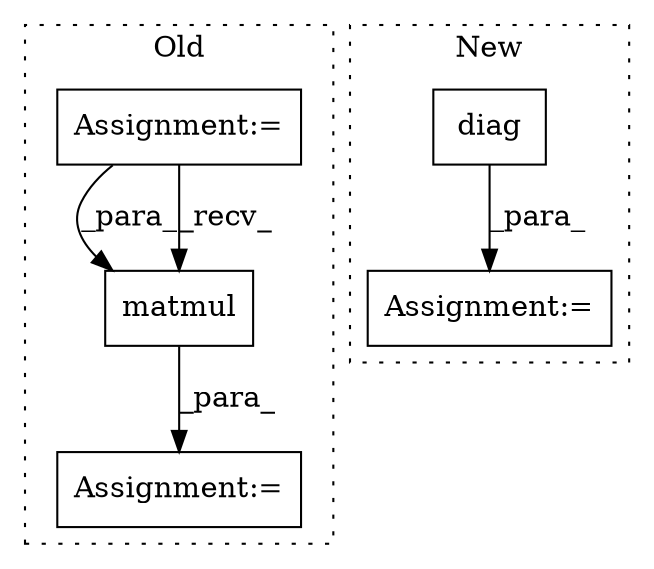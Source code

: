 digraph G {
subgraph cluster0 {
1 [label="matmul" a="32" s="5430,5452" l="7,1" shape="box"];
3 [label="Assignment:=" a="7" s="5163" l="1" shape="box"];
4 [label="Assignment:=" a="7" s="5417" l="1" shape="box"];
label = "Old";
style="dotted";
}
subgraph cluster1 {
2 [label="diag" a="32" s="1813" l="6" shape="box"];
5 [label="Assignment:=" a="7" s="1775" l="1" shape="box"];
label = "New";
style="dotted";
}
1 -> 4 [label="_para_"];
2 -> 5 [label="_para_"];
3 -> 1 [label="_para_"];
3 -> 1 [label="_recv_"];
}